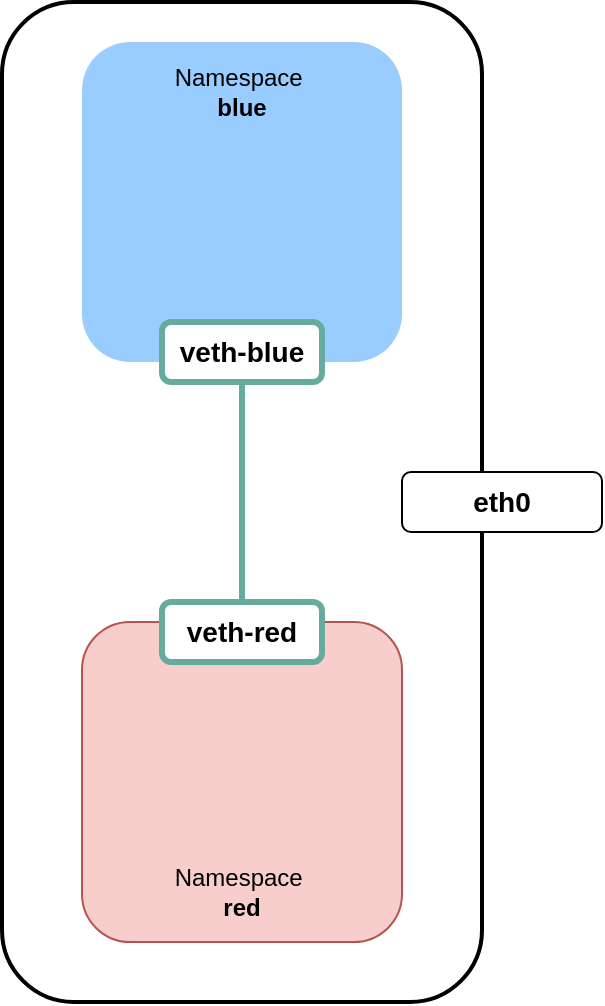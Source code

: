 <mxfile version="21.6.8" type="github" pages="2">
  <diagram name="Demo 1" id="TFBNpdZNEZcT1AOxqVMR">
    <mxGraphModel dx="1362" dy="807" grid="1" gridSize="10" guides="1" tooltips="1" connect="1" arrows="1" fold="1" page="1" pageScale="1" pageWidth="827" pageHeight="1169" math="0" shadow="0">
      <root>
        <mxCell id="0" />
        <mxCell id="1" parent="0" />
        <mxCell id="2g6AprukRjpqOdiRfceE-1" value="" style="rounded=1;whiteSpace=wrap;html=1;fillColor=none;strokeWidth=2;" vertex="1" parent="1">
          <mxGeometry x="200" y="30" width="240" height="500" as="geometry" />
        </mxCell>
        <mxCell id="2g6AprukRjpqOdiRfceE-2" value="&lt;b&gt;&lt;font style=&quot;font-size: 14px;&quot;&gt;eth0&lt;/font&gt;&lt;/b&gt;" style="rounded=1;whiteSpace=wrap;html=1;" vertex="1" parent="1">
          <mxGeometry x="400" y="265" width="100" height="30" as="geometry" />
        </mxCell>
        <mxCell id="2g6AprukRjpqOdiRfceE-3" value="" style="rounded=1;whiteSpace=wrap;html=1;fillColor=#99CCFF;strokeColor=none;" vertex="1" parent="1">
          <mxGeometry x="240" y="50" width="160" height="160" as="geometry" />
        </mxCell>
        <mxCell id="2g6AprukRjpqOdiRfceE-4" value="" style="rounded=1;whiteSpace=wrap;html=1;fillColor=#f8cecc;strokeColor=#b85450;" vertex="1" parent="1">
          <mxGeometry x="240" y="340" width="160" height="160" as="geometry" />
        </mxCell>
        <mxCell id="2g6AprukRjpqOdiRfceE-5" value="&lt;b&gt;&lt;font style=&quot;font-size: 14px;&quot;&gt;veth-red&lt;/font&gt;&lt;/b&gt;" style="rounded=1;whiteSpace=wrap;html=1;strokeColor=#67AB9F;strokeWidth=3;" vertex="1" parent="1">
          <mxGeometry x="280" y="330" width="80" height="30" as="geometry" />
        </mxCell>
        <mxCell id="2g6AprukRjpqOdiRfceE-6" value="&lt;b&gt;&lt;font style=&quot;font-size: 14px;&quot;&gt;veth-blue&lt;/font&gt;&lt;/b&gt;" style="rounded=1;whiteSpace=wrap;html=1;strokeColor=#67AB9F;strokeWidth=3;" vertex="1" parent="1">
          <mxGeometry x="280" y="190" width="80" height="30" as="geometry" />
        </mxCell>
        <mxCell id="2g6AprukRjpqOdiRfceE-10" value="Namespace&amp;nbsp;&lt;br&gt;&lt;b&gt;blue&lt;/b&gt;" style="text;html=1;strokeColor=none;fillColor=none;align=center;verticalAlign=middle;whiteSpace=wrap;rounded=0;" vertex="1" parent="1">
          <mxGeometry x="290" y="60" width="60" height="30" as="geometry" />
        </mxCell>
        <mxCell id="2g6AprukRjpqOdiRfceE-11" value="Namespace&amp;nbsp;&lt;br&gt;&lt;b&gt;red&lt;/b&gt;" style="text;html=1;strokeColor=none;fillColor=none;align=center;verticalAlign=middle;whiteSpace=wrap;rounded=0;" vertex="1" parent="1">
          <mxGeometry x="290" y="460" width="60" height="30" as="geometry" />
        </mxCell>
        <mxCell id="2g6AprukRjpqOdiRfceE-12" value="" style="endArrow=none;html=1;rounded=0;entryX=0.5;entryY=1;entryDx=0;entryDy=0;strokeColor=#67AB9F;strokeWidth=3;" edge="1" parent="1" source="2g6AprukRjpqOdiRfceE-5" target="2g6AprukRjpqOdiRfceE-6">
          <mxGeometry width="50" height="50" relative="1" as="geometry">
            <mxPoint x="390" y="320" as="sourcePoint" />
            <mxPoint x="440" y="270" as="targetPoint" />
          </mxGeometry>
        </mxCell>
      </root>
    </mxGraphModel>
  </diagram>
  <diagram id="ESZjHFmeyQg33uJ4yu1y" name="Demo 2">
    <mxGraphModel dx="1362" dy="807" grid="1" gridSize="10" guides="1" tooltips="1" connect="1" arrows="1" fold="1" page="1" pageScale="1" pageWidth="827" pageHeight="1169" math="0" shadow="0">
      <root>
        <mxCell id="0" />
        <mxCell id="1" parent="0" />
        <mxCell id="VyqFEU6QPlBlaj9P27Qo-1" value="" style="rounded=1;whiteSpace=wrap;html=1;fillColor=none;strokeWidth=2;" vertex="1" parent="1">
          <mxGeometry x="100" y="20" width="680" height="620" as="geometry" />
        </mxCell>
        <mxCell id="VyqFEU6QPlBlaj9P27Qo-2" value="&lt;b&gt;&lt;font style=&quot;font-size: 14px;&quot;&gt;eth0&lt;/font&gt;&lt;/b&gt;" style="rounded=1;whiteSpace=wrap;html=1;" vertex="1" parent="1">
          <mxGeometry x="720" y="315" width="100" height="30" as="geometry" />
        </mxCell>
        <mxCell id="VyqFEU6QPlBlaj9P27Qo-3" value="" style="rounded=1;whiteSpace=wrap;html=1;fillColor=#99CCFF;strokeColor=none;" vertex="1" parent="1">
          <mxGeometry x="140" y="60" width="160" height="160" as="geometry" />
        </mxCell>
        <mxCell id="VyqFEU6QPlBlaj9P27Qo-4" value="" style="rounded=1;whiteSpace=wrap;html=1;fillColor=#f8cecc;strokeColor=#b85450;" vertex="1" parent="1">
          <mxGeometry x="360" y="460" width="160" height="160" as="geometry" />
        </mxCell>
        <mxCell id="VyqFEU6QPlBlaj9P27Qo-5" value="&lt;b&gt;&lt;font style=&quot;font-size: 14px;&quot;&gt;veth-red&lt;/font&gt;&lt;/b&gt;" style="rounded=1;whiteSpace=wrap;html=1;strokeColor=#67AB9F;strokeWidth=3;" vertex="1" parent="1">
          <mxGeometry x="400" y="440" width="80" height="30" as="geometry" />
        </mxCell>
        <mxCell id="VyqFEU6QPlBlaj9P27Qo-6" value="&lt;b&gt;&lt;font style=&quot;font-size: 14px;&quot;&gt;veth-blue&lt;/font&gt;&lt;/b&gt;" style="rounded=1;whiteSpace=wrap;html=1;strokeColor=#67AB9F;strokeWidth=3;" vertex="1" parent="1">
          <mxGeometry x="180" y="200" width="80" height="30" as="geometry" />
        </mxCell>
        <mxCell id="VyqFEU6QPlBlaj9P27Qo-7" value="Namespace&amp;nbsp;&lt;br&gt;&lt;b&gt;blue&lt;/b&gt;" style="text;html=1;strokeColor=none;fillColor=none;align=center;verticalAlign=middle;whiteSpace=wrap;rounded=0;" vertex="1" parent="1">
          <mxGeometry x="190" y="70" width="60" height="30" as="geometry" />
        </mxCell>
        <mxCell id="VyqFEU6QPlBlaj9P27Qo-8" value="Namespace&amp;nbsp;&lt;br&gt;&lt;b&gt;red&lt;/b&gt;" style="text;html=1;strokeColor=none;fillColor=none;align=center;verticalAlign=middle;whiteSpace=wrap;rounded=0;" vertex="1" parent="1">
          <mxGeometry x="414" y="580" width="60" height="30" as="geometry" />
        </mxCell>
        <mxCell id="VyqFEU6QPlBlaj9P27Qo-11" value="" style="rounded=1;whiteSpace=wrap;html=1;fillColor=#d5e8d4;strokeColor=#82b366;" vertex="1" parent="1">
          <mxGeometry x="550" y="60" width="160" height="160" as="geometry" />
        </mxCell>
        <mxCell id="VyqFEU6QPlBlaj9P27Qo-12" value="&lt;b&gt;&lt;font style=&quot;font-size: 14px;&quot;&gt;veth-red&lt;/font&gt;&lt;/b&gt;" style="rounded=1;whiteSpace=wrap;html=1;strokeColor=#67AB9F;strokeWidth=3;" vertex="1" parent="1">
          <mxGeometry x="590" y="200" width="80" height="30" as="geometry" />
        </mxCell>
        <mxCell id="VyqFEU6QPlBlaj9P27Qo-14" value="Namespace&amp;nbsp;&lt;br&gt;&lt;b&gt;green&lt;/b&gt;" style="text;html=1;strokeColor=none;fillColor=none;align=center;verticalAlign=middle;whiteSpace=wrap;rounded=0;" vertex="1" parent="1">
          <mxGeometry x="600" y="80" width="60" height="30" as="geometry" />
        </mxCell>
        <mxCell id="VyqFEU6QPlBlaj9P27Qo-15" value="" style="ellipse;shape=cloud;whiteSpace=wrap;html=1;fillColor=none;" vertex="1" parent="1">
          <mxGeometry x="350" y="250" width="210" height="120" as="geometry" />
        </mxCell>
        <mxCell id="VyqFEU6QPlBlaj9P27Qo-16" value="Bridge&lt;br&gt;&lt;b&gt;v-net-0&lt;/b&gt;" style="text;html=1;strokeColor=none;fillColor=none;align=center;verticalAlign=middle;whiteSpace=wrap;rounded=0;" vertex="1" parent="1">
          <mxGeometry x="430" y="280" width="60" height="30" as="geometry" />
        </mxCell>
        <mxCell id="VyqFEU6QPlBlaj9P27Qo-17" value="&lt;b&gt;&lt;font style=&quot;font-size: 14px;&quot;&gt;veth-blue-br&lt;/font&gt;&lt;/b&gt;" style="rounded=1;whiteSpace=wrap;html=1;strokeColor=#67AB9F;strokeWidth=3;" vertex="1" parent="1">
          <mxGeometry x="325" y="260" width="90" height="30" as="geometry" />
        </mxCell>
        <mxCell id="VyqFEU6QPlBlaj9P27Qo-18" value="&lt;b&gt;&lt;font style=&quot;font-size: 14px;&quot;&gt;veth-red-br&lt;/font&gt;&lt;/b&gt;" style="rounded=1;whiteSpace=wrap;html=1;strokeColor=#67AB9F;strokeWidth=3;" vertex="1" parent="1">
          <mxGeometry x="510" y="285" width="80" height="30" as="geometry" />
        </mxCell>
        <mxCell id="VyqFEU6QPlBlaj9P27Qo-19" value="&lt;b&gt;&lt;font style=&quot;font-size: 14px;&quot;&gt;veth-red-br&lt;/font&gt;&lt;/b&gt;" style="rounded=1;whiteSpace=wrap;html=1;strokeColor=#67AB9F;strokeWidth=3;" vertex="1" parent="1">
          <mxGeometry x="415" y="340" width="80" height="30" as="geometry" />
        </mxCell>
        <mxCell id="VyqFEU6QPlBlaj9P27Qo-20" value="" style="endArrow=none;html=1;rounded=0;strokeWidth=3;strokeColor=#67AB9F;entryX=0.5;entryY=1;entryDx=0;entryDy=0;exitX=0.5;exitY=0;exitDx=0;exitDy=0;" edge="1" parent="1" source="VyqFEU6QPlBlaj9P27Qo-17" target="VyqFEU6QPlBlaj9P27Qo-6">
          <mxGeometry width="50" height="50" relative="1" as="geometry">
            <mxPoint x="170" y="360" as="sourcePoint" />
            <mxPoint x="220" y="310" as="targetPoint" />
          </mxGeometry>
        </mxCell>
        <mxCell id="VyqFEU6QPlBlaj9P27Qo-21" value="" style="endArrow=none;html=1;rounded=0;strokeWidth=3;strokeColor=#67AB9F;entryX=0.5;entryY=1;entryDx=0;entryDy=0;exitX=0.5;exitY=0;exitDx=0;exitDy=0;" edge="1" parent="1" source="VyqFEU6QPlBlaj9P27Qo-18" target="VyqFEU6QPlBlaj9P27Qo-12">
          <mxGeometry width="50" height="50" relative="1" as="geometry">
            <mxPoint x="440" y="210" as="sourcePoint" />
            <mxPoint x="490" y="160" as="targetPoint" />
          </mxGeometry>
        </mxCell>
        <mxCell id="VyqFEU6QPlBlaj9P27Qo-22" value="" style="endArrow=none;html=1;rounded=0;strokeWidth=3;strokeColor=#67AB9F;entryX=0.5;entryY=1;entryDx=0;entryDy=0;exitX=0.5;exitY=0;exitDx=0;exitDy=0;" edge="1" parent="1" source="VyqFEU6QPlBlaj9P27Qo-5" target="VyqFEU6QPlBlaj9P27Qo-19">
          <mxGeometry width="50" height="50" relative="1" as="geometry">
            <mxPoint x="320" y="440" as="sourcePoint" />
            <mxPoint x="370" y="390" as="targetPoint" />
          </mxGeometry>
        </mxCell>
      </root>
    </mxGraphModel>
  </diagram>
</mxfile>
